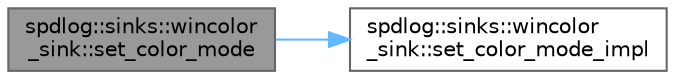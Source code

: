 digraph "spdlog::sinks::wincolor_sink::set_color_mode"
{
 // LATEX_PDF_SIZE
  bgcolor="transparent";
  edge [fontname=Helvetica,fontsize=10,labelfontname=Helvetica,labelfontsize=10];
  node [fontname=Helvetica,fontsize=10,shape=box,height=0.2,width=0.4];
  rankdir="LR";
  Node1 [id="Node000001",label="spdlog::sinks::wincolor\l_sink::set_color_mode",height=0.2,width=0.4,color="gray40", fillcolor="grey60", style="filled", fontcolor="black",tooltip=" "];
  Node1 -> Node2 [id="edge1_Node000001_Node000002",color="steelblue1",style="solid",tooltip=" "];
  Node2 [id="Node000002",label="spdlog::sinks::wincolor\l_sink::set_color_mode_impl",height=0.2,width=0.4,color="grey40", fillcolor="white", style="filled",URL="$classspdlog_1_1sinks_1_1wincolor__sink.html#a677567a40e732b832cfbe123df0cf560",tooltip=" "];
}
